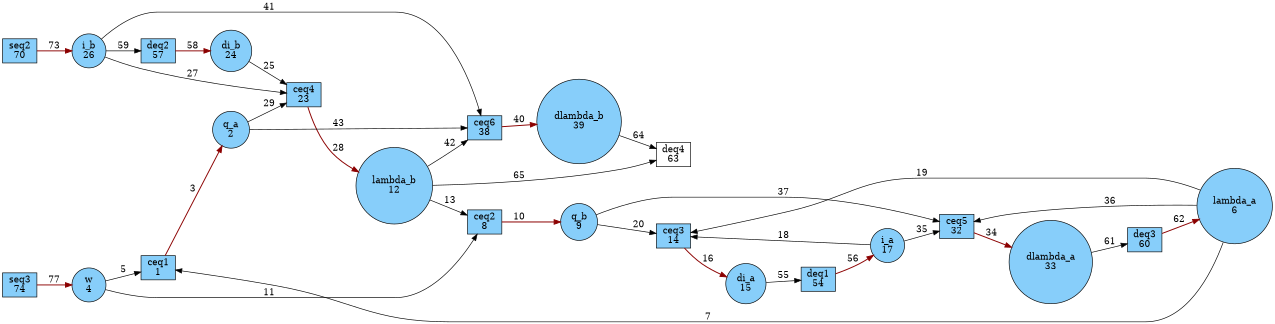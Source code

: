 digraph G {
rankdir = LR;
size ="8.5"
node [shape = box, fillcolor = lightskyblue, style = filled, label="ceq1
1"]; ceq1;
node [shape = box, fillcolor = lightskyblue, style = filled, label="ceq2
8"]; ceq2;
node [shape = box, fillcolor = lightskyblue, style = filled, label="ceq3
14"]; ceq3;
node [shape = box, fillcolor = lightskyblue, style = filled, label="ceq4
23"]; ceq4;
node [shape = box, fillcolor = lightskyblue, style = filled, label="ceq5
32"]; ceq5;
node [shape = box, fillcolor = lightskyblue, style = filled, label="ceq6
38"]; ceq6;
node [shape = box, fillcolor = lightskyblue, style = filled, label="deq1
54"]; deq1;
node [shape = box, fillcolor = lightskyblue, style = filled, label="deq2
57"]; deq2;
node [shape = box, fillcolor = lightskyblue, style = filled, label="deq3
60"]; deq3;
node [shape = box, fillcolor = white, style = filled, label="deq4
63"]; deq4;
node [shape = box, fillcolor = lightskyblue, style = filled, label="seq2
70"]; seq2;
node [shape = box, fillcolor = lightskyblue, style = filled, label="seq3
74"]; seq3;
node [shape = circle, fillcolor = lightskyblue, style = filled, label="q_a
2"]; q_a;
node [shape = circle, fillcolor = lightskyblue, style = filled, label="w
4"]; w;
node [shape = circle, fillcolor = lightskyblue, style = filled, label="lambda_a
6"]; lambda_a;
node [shape = circle, fillcolor = lightskyblue, style = filled, label="q_b
9"]; q_b;
node [shape = circle, fillcolor = lightskyblue, style = filled, label="lambda_b
12"]; lambda_b;
node [shape = circle, fillcolor = lightskyblue, style = filled, label="di_a
15"]; di_a;
node [shape = circle, fillcolor = lightskyblue, style = filled, label="i_a
17"]; i_a;
node [shape = circle, fillcolor = lightskyblue, style = filled, label="di_b
24"]; di_b;
node [shape = circle, fillcolor = lightskyblue, style = filled, label="i_b
26"]; i_b;
node [shape = circle, fillcolor = lightskyblue, style = filled, label="dlambda_a
33"]; dlambda_a;
node [shape = circle, fillcolor = lightskyblue, style = filled, label="dlambda_b
39"]; dlambda_b;
ceq1 -> q_a [penwidth = 1.5, label = "3", color = red4 ];
w -> ceq1 [penwidth = 1, label = "5"];
lambda_a -> ceq1 [penwidth = 1, label = "7"];
ceq2 -> q_b [penwidth = 1.5, label = "10", color = red4 ];
w -> ceq2 [penwidth = 1, label = "11"];
lambda_b -> ceq2 [penwidth = 1, label = "13"];
ceq3 -> di_a [penwidth = 1.5, label = "16", color = red4 ];
i_a -> ceq3 [penwidth = 1, label = "18"];
lambda_a -> ceq3 [penwidth = 1, label = "19"];
q_b -> ceq3 [penwidth = 1, label = "20"];
di_b -> ceq4 [penwidth = 1, label = "25"];
i_b -> ceq4 [penwidth = 1, label = "27"];
ceq4 -> lambda_b [penwidth = 1.5, label = "28", color = red4 ];
q_a -> ceq4 [penwidth = 1, label = "29"];
ceq5 -> dlambda_a [penwidth = 1.5, label = "34", color = red4 ];
i_a -> ceq5 [penwidth = 1, label = "35"];
lambda_a -> ceq5 [penwidth = 1, label = "36"];
q_b -> ceq5 [penwidth = 1, label = "37"];
ceq6 -> dlambda_b [penwidth = 1.5, label = "40", color = red4 ];
i_b -> ceq6 [penwidth = 1, label = "41"];
lambda_b -> ceq6 [penwidth = 1, label = "42"];
q_a -> ceq6 [penwidth = 1, label = "43"];
di_a -> deq1 [penwidth = 1, label = "55"];
deq1 -> i_a [penwidth = 1.5, label = "56", color = red4 ];
deq2 -> di_b [penwidth = 1.5, label = "58", color = red4 ];
i_b -> deq2 [penwidth = 1, label = "59"];
dlambda_a -> deq3 [penwidth = 1, label = "61"];
deq3 -> lambda_a [penwidth = 1.5, label = "62", color = red4 ];
dlambda_b -> deq4 [penwidth = 1, label = "64"];
lambda_b -> deq4 [penwidth = 1, label = "65"];
seq2 -> i_b [penwidth = 1.5, label = "73", color = red4 ];
seq3 -> w [penwidth = 1.5, label = "77", color = red4 ];
}

